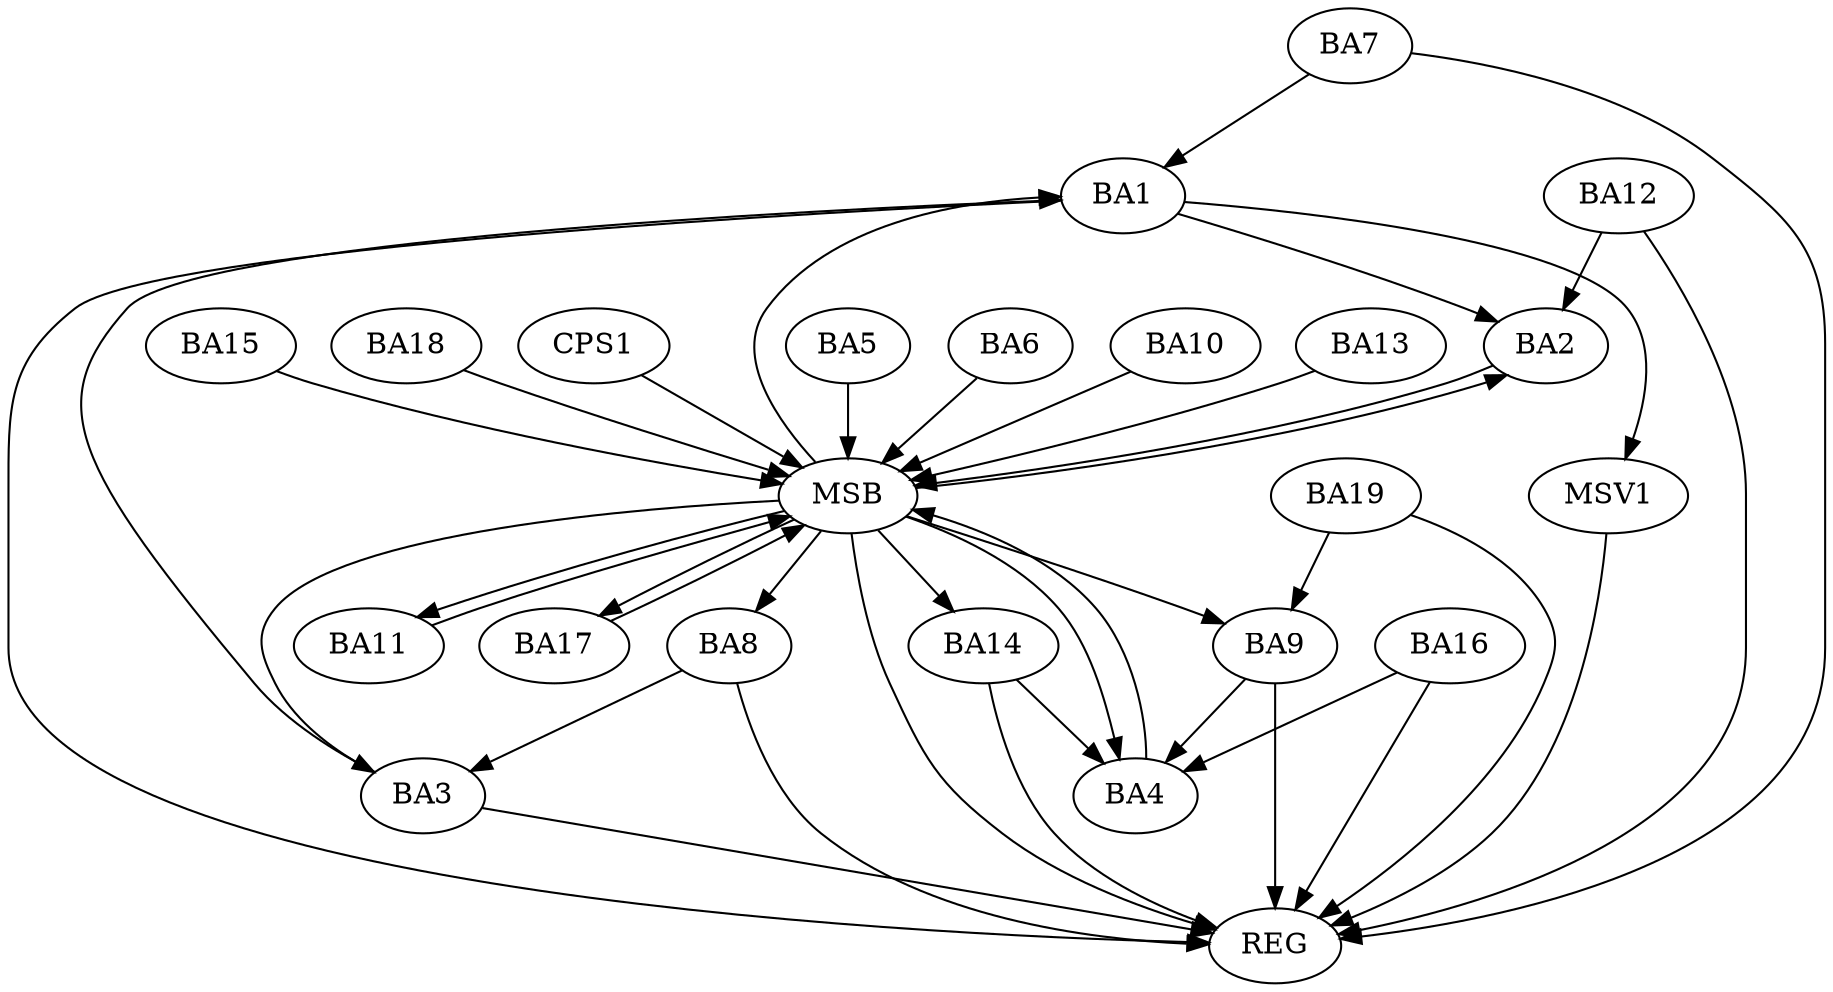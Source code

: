 strict digraph G {
  BA1 [ label="BA1" ];
  BA2 [ label="BA2" ];
  BA3 [ label="BA3" ];
  BA4 [ label="BA4" ];
  BA5 [ label="BA5" ];
  BA6 [ label="BA6" ];
  BA7 [ label="BA7" ];
  BA8 [ label="BA8" ];
  BA9 [ label="BA9" ];
  BA10 [ label="BA10" ];
  BA11 [ label="BA11" ];
  BA12 [ label="BA12" ];
  BA13 [ label="BA13" ];
  BA14 [ label="BA14" ];
  BA15 [ label="BA15" ];
  BA16 [ label="BA16" ];
  BA17 [ label="BA17" ];
  BA18 [ label="BA18" ];
  BA19 [ label="BA19" ];
  CPS1 [ label="CPS1" ];
  REG [ label="REG" ];
  MSB [ label="MSB" ];
  MSV1 [ label="MSV1" ];
  BA1 -> BA2;
  BA3 -> BA1;
  BA7 -> BA1;
  BA8 -> BA3;
  BA9 -> BA4;
  BA12 -> BA2;
  BA14 -> BA4;
  BA16 -> BA4;
  BA19 -> BA9;
  BA1 -> REG;
  BA3 -> REG;
  BA7 -> REG;
  BA8 -> REG;
  BA9 -> REG;
  BA12 -> REG;
  BA14 -> REG;
  BA16 -> REG;
  BA19 -> REG;
  BA2 -> MSB;
  MSB -> BA1;
  MSB -> REG;
  BA4 -> MSB;
  MSB -> BA3;
  BA5 -> MSB;
  BA6 -> MSB;
  MSB -> BA4;
  BA10 -> MSB;
  MSB -> BA9;
  BA11 -> MSB;
  BA13 -> MSB;
  MSB -> BA8;
  BA15 -> MSB;
  MSB -> BA2;
  BA17 -> MSB;
  BA18 -> MSB;
  CPS1 -> MSB;
  MSB -> BA17;
  MSB -> BA11;
  MSB -> BA14;
  BA1 -> MSV1;
  MSV1 -> REG;
}
